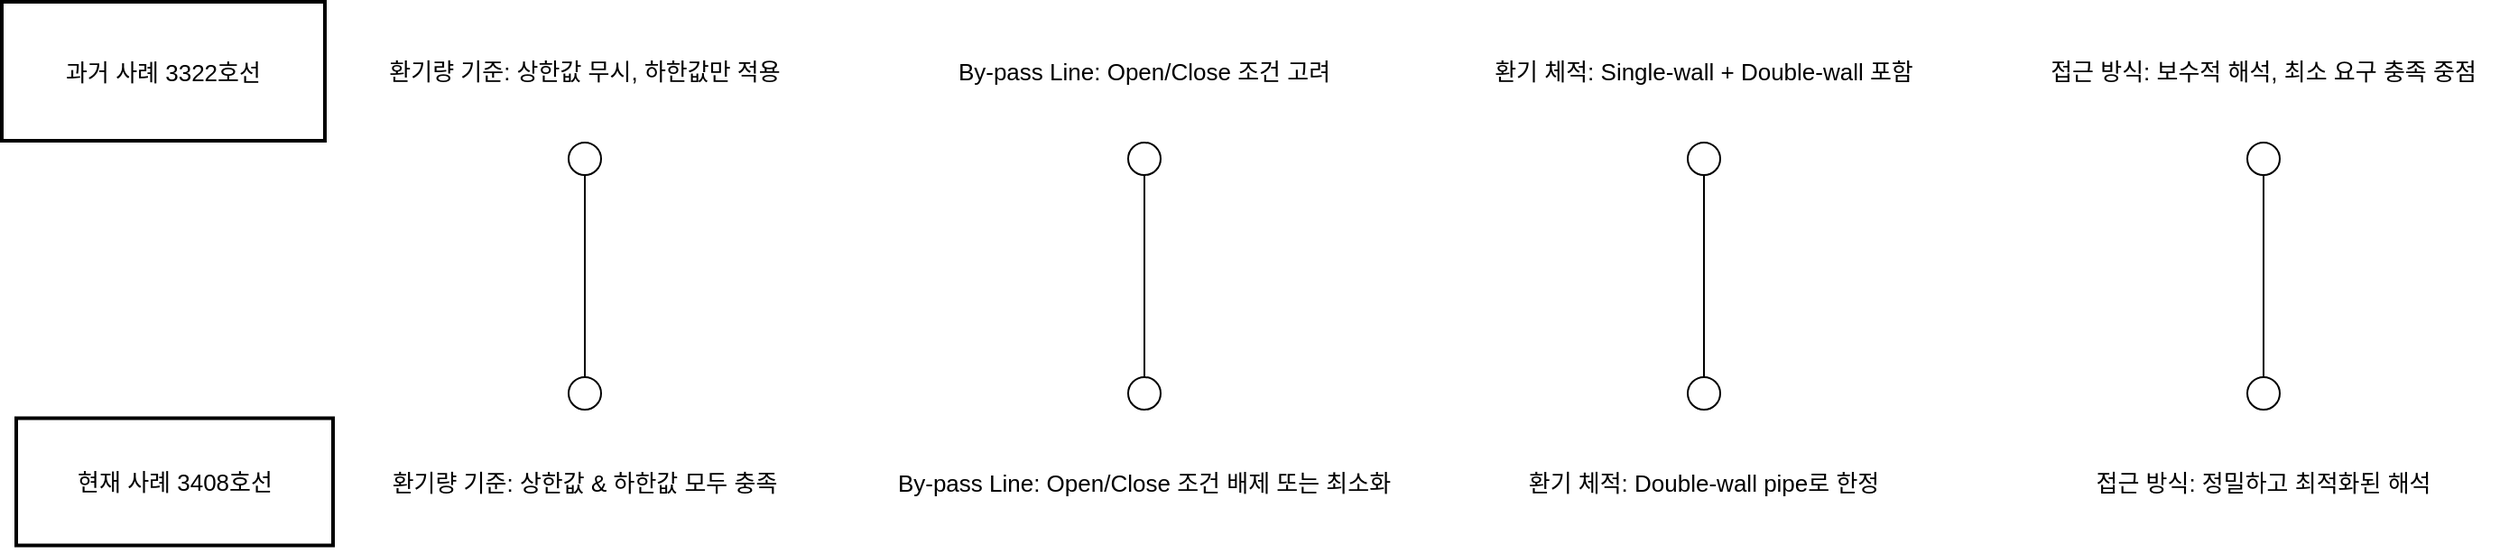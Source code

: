 <mxfile version="26.0.2">
  <diagram name="페이지-1" id="s3w5Qbjm7CSa7rj8Q8lt">
    <mxGraphModel dx="2074" dy="-1884" grid="0" gridSize="10" guides="1" tooltips="1" connect="1" arrows="1" fold="1" page="0" pageScale="1" pageWidth="827" pageHeight="1169" math="0" shadow="0">
      <root>
        <mxCell id="0" />
        <mxCell id="1" parent="0" />
        <mxCell id="g2exV4c6sV1txqiCaE4A-109" value="현재 사례 3408호선" style="whiteSpace=wrap;strokeWidth=2;fontSize=13;" vertex="1" parent="1">
          <mxGeometry x="-130" y="3193.75" width="175.5" height="70.5" as="geometry" />
        </mxCell>
        <mxCell id="g2exV4c6sV1txqiCaE4A-110" value="과거 사례 3322호선" style="whiteSpace=wrap;strokeWidth=2;fontSize=13;" vertex="1" parent="1">
          <mxGeometry x="-138" y="2963" width="179" height="77" as="geometry" />
        </mxCell>
        <mxCell id="g2exV4c6sV1txqiCaE4A-111" value="환기량 기준: 상한값 무시, 하한값만 적용" style="fillColor=none;strokeColor=none;fontSize=13;" vertex="1" parent="1">
          <mxGeometry x="55" y="2962" width="260" height="78" as="geometry" />
        </mxCell>
        <mxCell id="g2exV4c6sV1txqiCaE4A-112" value="By-pass Line: Open/Close 조건 고려" style="fillColor=none;strokeColor=none;fontSize=13;" vertex="1" parent="1">
          <mxGeometry x="365" y="2962" width="260" height="78" as="geometry" />
        </mxCell>
        <mxCell id="g2exV4c6sV1txqiCaE4A-113" value="환기 체적: Single-wall + Double-wall 포함" style="fillColor=none;strokeColor=none;fontSize=13;" vertex="1" parent="1">
          <mxGeometry x="675" y="2962" width="260" height="78" as="geometry" />
        </mxCell>
        <mxCell id="g2exV4c6sV1txqiCaE4A-114" value="접근 방식: 보수적 해석, 최소 요구 충족 중점" style="fillColor=none;strokeColor=none;fontSize=13;" vertex="1" parent="1">
          <mxGeometry x="985" y="2962" width="260" height="78" as="geometry" />
        </mxCell>
        <mxCell id="g2exV4c6sV1txqiCaE4A-115" value="환기량 기준: 상한값 &amp; 하한값 모두 충족" style="fillColor=none;strokeColor=none;fontSize=13;" vertex="1" parent="1">
          <mxGeometry x="55" y="3190" width="260" height="78" as="geometry" />
        </mxCell>
        <mxCell id="g2exV4c6sV1txqiCaE4A-116" value="By-pass Line: Open/Close 조건 배제 또는 최소화" style="fillColor=none;strokeColor=none;fontSize=13;" vertex="1" parent="1">
          <mxGeometry x="365" y="3190" width="260" height="78" as="geometry" />
        </mxCell>
        <mxCell id="g2exV4c6sV1txqiCaE4A-117" value="환기 체적: Double-wall pipe로 한정" style="fillColor=none;strokeColor=none;fontSize=13;" vertex="1" parent="1">
          <mxGeometry x="675" y="3190" width="260" height="78" as="geometry" />
        </mxCell>
        <mxCell id="g2exV4c6sV1txqiCaE4A-118" value="접근 방식: 정밀하고 최적화된 해석" style="fillColor=none;strokeColor=none;fontSize=13;" vertex="1" parent="1">
          <mxGeometry x="985" y="3190" width="260" height="78" as="geometry" />
        </mxCell>
        <mxCell id="g2exV4c6sV1txqiCaE4A-123" value="" style="curved=1;startArrow=circle;startFill=0;endArrow=circle;endFill=0;exitX=0.5;exitY=1;entryX=0.5;entryY=0;rounded=0;fontSize=13;startSize=8;endSize=8;" edge="1" parent="1" source="g2exV4c6sV1txqiCaE4A-111" target="g2exV4c6sV1txqiCaE4A-115">
          <mxGeometry relative="1" as="geometry">
            <Array as="points" />
          </mxGeometry>
        </mxCell>
        <mxCell id="g2exV4c6sV1txqiCaE4A-124" value="" style="curved=1;startArrow=circle;startFill=0;endArrow=circle;endFill=0;exitX=0.5;exitY=1;entryX=0.5;entryY=0;rounded=0;fontSize=13;startSize=8;endSize=8;" edge="1" parent="1" source="g2exV4c6sV1txqiCaE4A-112" target="g2exV4c6sV1txqiCaE4A-116">
          <mxGeometry relative="1" as="geometry">
            <Array as="points" />
          </mxGeometry>
        </mxCell>
        <mxCell id="g2exV4c6sV1txqiCaE4A-125" value="" style="curved=1;startArrow=circle;startFill=0;endArrow=circle;endFill=0;exitX=0.5;exitY=1;entryX=0.5;entryY=0;rounded=0;fontSize=13;startSize=8;endSize=8;" edge="1" parent="1" source="g2exV4c6sV1txqiCaE4A-113" target="g2exV4c6sV1txqiCaE4A-117">
          <mxGeometry relative="1" as="geometry">
            <Array as="points" />
          </mxGeometry>
        </mxCell>
        <mxCell id="g2exV4c6sV1txqiCaE4A-126" value="" style="curved=1;startArrow=circle;startFill=0;endArrow=circle;endFill=0;exitX=0.5;exitY=1;entryX=0.5;entryY=0;rounded=0;fontSize=13;startSize=8;endSize=8;" edge="1" parent="1" source="g2exV4c6sV1txqiCaE4A-114" target="g2exV4c6sV1txqiCaE4A-118">
          <mxGeometry relative="1" as="geometry">
            <Array as="points" />
          </mxGeometry>
        </mxCell>
      </root>
    </mxGraphModel>
  </diagram>
</mxfile>
